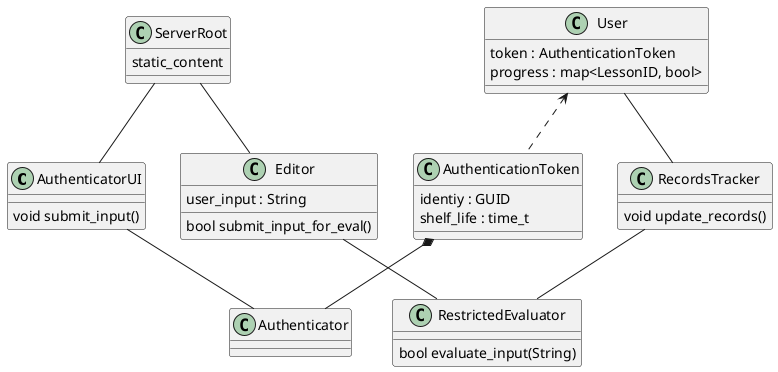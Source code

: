 @startuml

class AuthenticatorUI {
    void submit_input()
}

class Authenticator {

}

class AuthenticationToken {
    identiy : GUID
    shelf_life : time_t
}

class ServerRoot {
    static_content
}

class Editor {
    user_input : String
    bool submit_input_for_eval()
}

class RestrictedEvaluator {
    bool evaluate_input(String)
}

class RecordsTracker {
    void update_records()
}

class User {
    token : AuthenticationToken
    progress : map<LessonID, bool>
}

Editor -- RestrictedEvaluator
User <.. AuthenticationToken

ServerRoot -- AuthenticatorUI
ServerRoot -- Editor
AuthenticatorUI -- Authenticator
AuthenticationToken *-- Authenticator
User -- RecordsTracker
RecordsTracker -- RestrictedEvaluator
@enduml